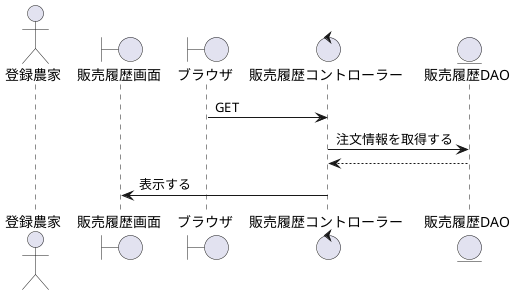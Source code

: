 @startuml 農家詳細表示

actor    "登録農家" as act
boundary "販売履歴画面" as Mypage
boundary "ブラウザ" as brz
control  "販売履歴コントローラー" as Acquisition_c
entity   "販売履歴DAO" as Farmer_DAO

'-------------------------------------------------------------------------------------------

brz -> Acquisition_c : GET
Acquisition_c -> Farmer_DAO : 注文情報を取得する
Acquisition_c <-- Farmer_DAO
Mypage <- Acquisition_c : 表示する

@enduml